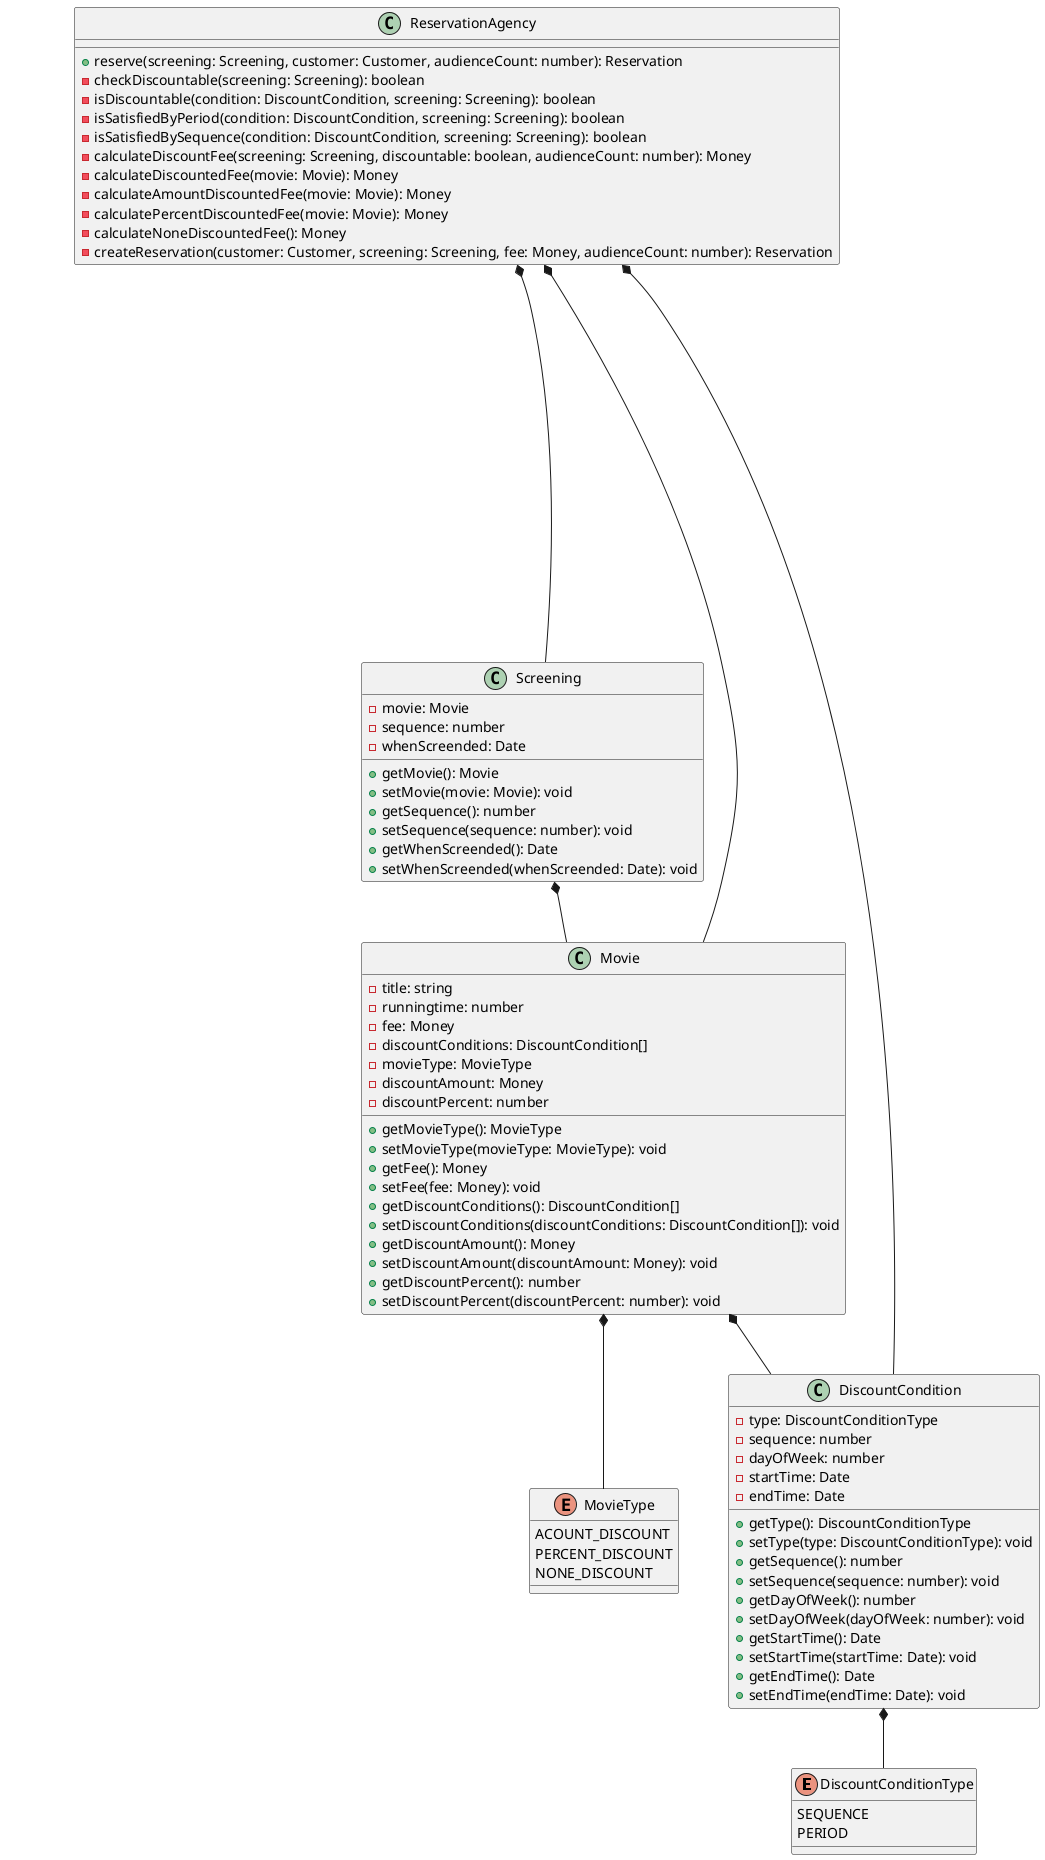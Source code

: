 @startuml
class Customer {
    -name: string
    -id: string
    +getName(): string
    +setName(name: string): void
    +getId(): string
    +setId(id: string): void
}
enum DiscountConditionType {
    SEQUENCE
    PERIOD
}
class DiscountCondition {
    -type: DiscountConditionType
    -sequence: number
    -dayOfWeek: number
    -startTime: Date
    -endTime: Date
    +getType(): DiscountConditionType
    +setType(type: DiscountConditionType): void
    +getSequence(): number
    +setSequence(sequence: number): void
    +getDayOfWeek(): number
    +setDayOfWeek(dayOfWeek: number): void
    +getStartTime(): Date
    +setStartTime(startTime: Date): void
    +getEndTime(): Date
    +setEndTime(endTime: Date): void
}
class Money {
    -amount: number
    +plus(amount: Money): Money
    +minus(amount: Money): Money
    +times(percent: number): Money
    +isLessThan(other: Money): boolean
    +isGreaterThanOrEqual(other: Money): boolean
    +{static} ZERO: Money
    +{static} wons(amount: number): Money
}
enum MovieType {
    ACOUNT_DISCOUNT
    PERCENT_DISCOUNT
    NONE_DISCOUNT
}
class Movie {
    -title: string
    -runningtime: number
    -fee: Money
    -discountConditions: DiscountCondition[]
    -movieType: MovieType
    -discountAmount: Money
    -discountPercent: number
    +getMovieType(): MovieType
    +setMovieType(movieType: MovieType): void
    +getFee(): Money
    +setFee(fee: Money): void
    +getDiscountConditions(): DiscountCondition[]
    +setDiscountConditions(discountConditions: DiscountCondition[]): void
    +getDiscountAmount(): Money
    +setDiscountAmount(discountAmount: Money): void
    +getDiscountPercent(): number
    +setDiscountPercent(discountPercent: number): void
}
class Screening {
    -movie: Movie
    -sequence: number
    -whenScreended: Date
    +getMovie(): Movie
    +setMovie(movie: Movie): void
    +getSequence(): number
    +setSequence(sequence: number): void
    +getWhenScreended(): Date
    +setWhenScreended(whenScreended: Date): void
}
class Reservation {
    -customer: Customer
    -screening: Screening
    -fee: Money
    -audienceCount: number
    +getCustomer(): Customer
    +setCustomer(customer: Customer): void
    +getScreening(): Screening
    +setScreening(screening: Screening): void
    +getFee(): Money
    +setFee(fee: Money): void
    +getAudienceCount(): number
    +setAudienceCount(audienceCount: number): void
}
class ReservationAgency {
    +reserve(screening: Screening, customer: Customer, audienceCount: number): Reservation
    -checkDiscountable(screening: Screening): boolean
    -isDiscountable(condition: DiscountCondition, screening: Screening): boolean
    -isSatisfiedByPeriod(condition: DiscountCondition, screening: Screening): boolean
    -isSatisfiedBySequence(condition: DiscountCondition, screening: Screening): boolean
    -calculateDiscountFee(screening: Screening, discountable: boolean, audienceCount: number): Money
    -calculateDiscountedFee(movie: Movie): Money
    -calculateAmountDiscountedFee(movie: Movie): Money
    -calculatePercentDiscountedFee(movie: Movie): Money
    -calculateNoneDiscountedFee(): Money
    -createReservation(customer: Customer, screening: Screening, fee: Money, audienceCount: number): Reservation
}
DiscountCondition *-- DiscountConditionType
Movie *-- Money
Movie *-- DiscountCondition
Movie *-- MovieType
Screening *-- Movie
Reservation *-- Customer
Reservation *-- Screening
Reservation *-- Money
ReservationAgency *-- Screening
ReservationAgency *-- Customer
ReservationAgency *-- Reservation
ReservationAgency *-- DiscountCondition
ReservationAgency *-- Money
ReservationAgency *-- Movie

hide Money
hide Customer
hide Reservation
@enduml